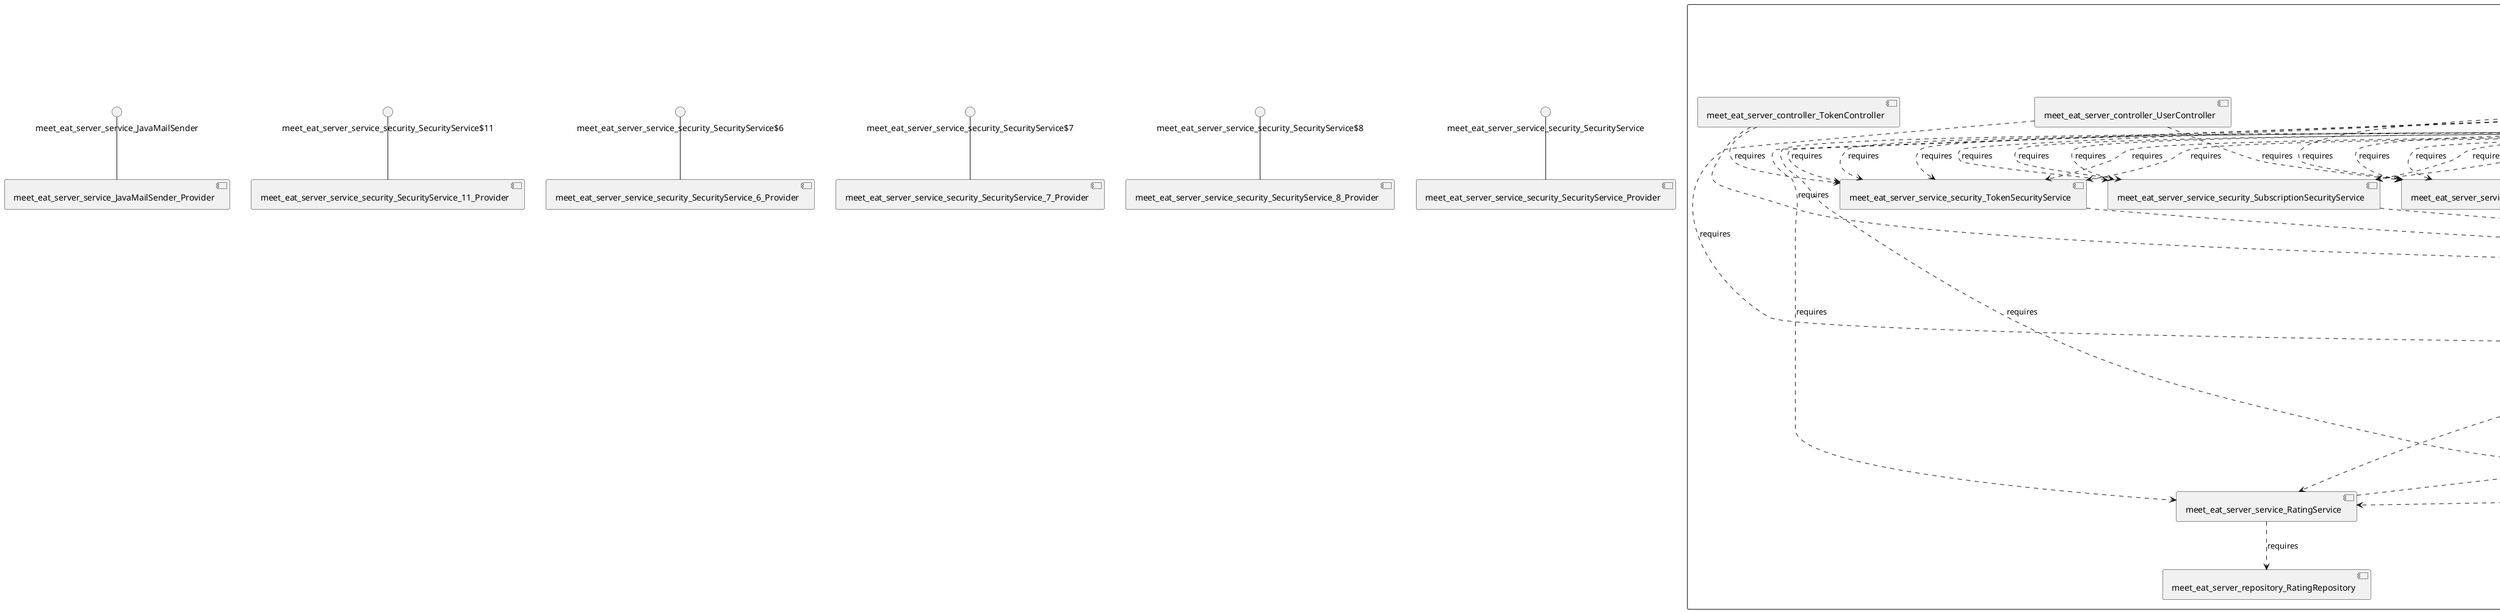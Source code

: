 @startuml
skinparam fixCircleLabelOverlapping true
skinparam componentStyle uml2
component "meet_eat_server\n\n\n\n\n\n" {
[meet_eat_server_controller_UserController]
[meet_eat_server_controller_TagController]
[meet_eat_server_controller_TokenController]
[meet_eat_server_repository_OfferRepository]
[meet_eat_server_controller_ReportController]
[meet_eat_server_service_security_ParticipationSecurityService]
[meet_eat_server_service_security_OfferSecurityService]
[meet_eat_server_service_security_BookmarkSecurityService]
[meet_eat_server_controller_ParticipationController]
[meet_eat_server_service_EmailService]
[meet_eat_server_service_TokenService]
[meet_eat_server_repository_SubscriptionRepository]
[meet_eat_server_service_security_UserSecurityService]
[meet_eat_server_service_UserService]
[meet_eat_server_repository_TokenRepository]
[meet_eat_server_service_security_TagSecurityService]
[meet_eat_server_service_ReportService]
[meet_eat_server_service_RatingService]
[meet_eat_server_service_security_SubscriptionSecurityService]
[meet_eat_server_repository_RatingRepository]
[meet_eat_server_controller_RatingController]
[meet_eat_server_service_security_RatingSecurityService]
[meet_eat_server_service_SubscriptionService]
[meet_eat_server_service_OfferService]
[meet_eat_server_service_security_ReportSecurityService]
[meet_eat_server_service_BookmarkService]
[meet_eat_server_repository_BookmarkRepository]
[meet_eat_server_repository_ParticipationRepository]
[meet_eat_server_service_security_TokenSecurityService]
[meet_eat_server_controller_BookmarkController]
[meet_eat_server_controller_OfferController]
[meet_eat_server_service_TagService]
[meet_eat_server_repository_TagRepository]
[meet_eat_server_service_ParticipationService]
[meet_eat_server_repository_ReportRepository]
[meet_eat_server_controller_SubscriptionController]
[meet_eat_server_repository_UserRepository]
[meet_eat_server_controller_ParticipationController]..>[meet_eat_server_service_security_RatingSecurityService] : requires
[meet_eat_server_controller_ParticipationController]..>[meet_eat_server_service_security_TokenSecurityService] : requires
[meet_eat_server_controller_RatingController]..>[meet_eat_server_service_security_UserSecurityService] : requires
[meet_eat_server_controller_TokenController]..>[meet_eat_server_service_TokenService] : requires
[meet_eat_server_controller_BookmarkController]..>[meet_eat_server_service_security_TagSecurityService] : requires
[meet_eat_server_controller_TagController]..>[meet_eat_server_service_security_TagSecurityService] : requires
[meet_eat_server_controller_TagController]..>[meet_eat_server_service_TagService] : requires
[meet_eat_server_controller_RatingController]..>[meet_eat_server_service_security_TagSecurityService] : requires
[meet_eat_server_service_security_ReportSecurityService]..>[meet_eat_server_service_TokenService] : requires
[meet_eat_server_controller_ReportController]..>[meet_eat_server_service_ReportService] : requires
[meet_eat_server_service_SubscriptionService]..>[meet_eat_server_service_UserService] : requires
[meet_eat_server_controller_SubscriptionController]..>[meet_eat_server_service_security_OfferSecurityService] : requires
[meet_eat_server_controller_BookmarkController]..>[meet_eat_server_service_security_RatingSecurityService] : requires
[meet_eat_server_controller_OfferController]..>[meet_eat_server_service_security_OfferSecurityService] : requires
[meet_eat_server_controller_UserController]..>[meet_eat_server_service_security_UserSecurityService] : requires
[meet_eat_server_controller_BookmarkController]..>[meet_eat_server_service_security_TokenSecurityService] : requires
[meet_eat_server_controller_ReportController]..>[meet_eat_server_service_security_TagSecurityService] : requires
[meet_eat_server_controller_ReportController]..>[meet_eat_server_service_security_SubscriptionSecurityService] : requires
[meet_eat_server_controller_ParticipationController]..>[meet_eat_server_service_security_TagSecurityService] : requires
[meet_eat_server_controller_TokenController]..>[meet_eat_server_service_security_TokenSecurityService] : requires
[meet_eat_server_controller_RatingController]..>[meet_eat_server_service_security_TokenSecurityService] : requires
[meet_eat_server_controller_RatingController]..>[meet_eat_server_service_security_RatingSecurityService] : requires
[meet_eat_server_service_UserService]..>[meet_eat_server_service_RatingService] : requires
[meet_eat_server_controller_BookmarkController]..>[meet_eat_server_service_security_TagSecurityService] : requires
[meet_eat_server_controller_RatingController]..>[meet_eat_server_service_security_TagSecurityService] : requires
[meet_eat_server_service_BookmarkService]..>[meet_eat_server_service_UserService] : requires
[meet_eat_server_service_OfferService]..>[meet_eat_server_service_BookmarkService] : requires
[meet_eat_server_service_security_UserSecurityService]..>[meet_eat_server_service_TokenService] : requires
[meet_eat_server_controller_ParticipationController]..>[meet_eat_server_service_security_UserSecurityService] : requires
[meet_eat_server_controller_SubscriptionController]..>[meet_eat_server_service_security_ParticipationSecurityService] : requires
[meet_eat_server_controller_ReportController]..>[meet_eat_server_service_security_UserSecurityService] : requires
[meet_eat_server_service_UserService]..>[meet_eat_server_service_BookmarkService] : requires
[meet_eat_server_controller_ParticipationController]..>[meet_eat_server_service_ParticipationService] : requires
[meet_eat_server_controller_SubscriptionController]..>[meet_eat_server_service_security_ReportSecurityService] : requires
[meet_eat_server_controller_BookmarkController]..>[meet_eat_server_service_security_UserSecurityService] : requires
[meet_eat_server_controller_UserController]..>[meet_eat_server_service_UserService] : requires
[meet_eat_server_service_OfferService]..>[meet_eat_server_service_UserService] : requires
[meet_eat_server_service_RatingService]..>[meet_eat_server_repository_RatingRepository] : requires
[meet_eat_server_controller_ReportController]..>[meet_eat_server_service_security_RatingSecurityService] : requires
[meet_eat_server_controller_ReportController]..>[meet_eat_server_service_security_TokenSecurityService] : requires
[meet_eat_server_controller_ParticipationController]..>[meet_eat_server_service_security_SubscriptionSecurityService] : requires
[meet_eat_server_controller_SubscriptionController]..>[meet_eat_server_service_security_BookmarkSecurityService] : requires
[meet_eat_server_controller_ReportController]..>[meet_eat_server_service_security_ParticipationSecurityService] : requires
[meet_eat_server_service_security_BookmarkSecurityService]..>[meet_eat_server_service_TokenService] : requires
[meet_eat_server_controller_ParticipationController]..>[meet_eat_server_service_security_TagSecurityService] : requires
[meet_eat_server_controller_BookmarkController]..>[meet_eat_server_service_BookmarkService] : requires
[meet_eat_server_service_OfferService]..>[meet_eat_server_repository_OfferRepository] : requires
[meet_eat_server_controller_BookmarkController]..>[meet_eat_server_service_security_SubscriptionSecurityService] : requires
[meet_eat_server_controller_ReportController]..>[meet_eat_server_service_security_OfferSecurityService] : requires
[meet_eat_server_controller_RatingController]..>[meet_eat_server_service_security_ParticipationSecurityService] : requires
[meet_eat_server_service_SubscriptionService]..>[meet_eat_server_repository_SubscriptionRepository] : requires
[meet_eat_server_controller_SubscriptionController]..>[meet_eat_server_service_security_RatingSecurityService] : requires
[meet_eat_server_service_UserService]..>[meet_eat_server_repository_UserRepository] : requires
[meet_eat_server_controller_RatingController]..>[meet_eat_server_service_security_ReportSecurityService] : requires
[meet_eat_server_controller_SubscriptionController]..>[meet_eat_server_service_security_TokenSecurityService] : requires
[meet_eat_server_controller_SubscriptionController]..>[meet_eat_server_service_security_TagSecurityService] : requires
[meet_eat_server_controller_RatingController]..>[meet_eat_server_service_security_SubscriptionSecurityService] : requires
[meet_eat_server_service_UserService]..>[meet_eat_server_service_TokenService] : requires
[meet_eat_server_controller_RatingController]..>[meet_eat_server_service_security_OfferSecurityService] : requires
[meet_eat_server_service_UserService]..>[meet_eat_server_service_SubscriptionService] : requires
[meet_eat_server_service_OfferService]..>[meet_eat_server_service_ParticipationService] : requires
[meet_eat_server_service_UserService]..>[meet_eat_server_service_ParticipationService] : requires
[meet_eat_server_service_TagService]..>[meet_eat_server_repository_TagRepository] : requires
[meet_eat_server_service_TokenService]..>[meet_eat_server_service_UserService] : requires
[meet_eat_server_service_OfferService]..>[meet_eat_server_service_ReportService] : requires
[meet_eat_server_service_OfferService]..>[meet_eat_server_service_SubscriptionService] : requires
[meet_eat_server_controller_SubscriptionController]..>[meet_eat_server_service_security_TagSecurityService] : requires
[meet_eat_server_controller_BookmarkController]..>[meet_eat_server_service_security_OfferSecurityService] : requires
[meet_eat_server_controller_ParticipationController]..>[meet_eat_server_service_security_ParticipationSecurityService] : requires
[meet_eat_server_controller_ParticipationController]..>[meet_eat_server_service_security_OfferSecurityService] : requires
[meet_eat_server_service_ParticipationService]..>[meet_eat_server_service_OfferService] : requires
[meet_eat_server_controller_ReportController]..>[meet_eat_server_service_security_BookmarkSecurityService] : requires
[meet_eat_server_controller_ReportController]..>[meet_eat_server_service_security_ReportSecurityService] : requires
[meet_eat_server_service_ReportService]..>[meet_eat_server_repository_ReportRepository] : requires
[meet_eat_server_controller_BookmarkController]..>[meet_eat_server_service_security_ParticipationSecurityService] : requires
[meet_eat_server_controller_SubscriptionController]..>[meet_eat_server_service_security_UserSecurityService] : requires
[meet_eat_server_service_security_ParticipationSecurityService]..>[meet_eat_server_service_TokenService] : requires
[meet_eat_server_service_RatingService]..>[meet_eat_server_service_UserService] : requires
[meet_eat_server_service_UserService]..>[meet_eat_server_service_OfferService] : requires
[meet_eat_server_service_security_RatingSecurityService]..>[meet_eat_server_service_TokenService] : requires
[meet_eat_server_controller_RatingController]..>[meet_eat_server_service_security_BookmarkSecurityService] : requires
[meet_eat_server_service_UserService]..>[meet_eat_server_service_ReportService] : requires
[meet_eat_server_controller_BookmarkController]..>[meet_eat_server_service_security_ReportSecurityService] : requires
[meet_eat_server_service_security_TagSecurityService]..>[meet_eat_server_service_TokenService] : requires
[meet_eat_server_service_security_SubscriptionSecurityService]..>[meet_eat_server_service_TokenService] : requires
[meet_eat_server_controller_RatingController]..>[meet_eat_server_service_RatingService] : requires
[meet_eat_server_controller_BookmarkController]..>[meet_eat_server_service_security_BookmarkSecurityService] : requires
[meet_eat_server_controller_ParticipationController]..>[meet_eat_server_service_security_ReportSecurityService] : requires
[meet_eat_server_service_ParticipationService]..>[meet_eat_server_repository_ParticipationRepository] : requires
[meet_eat_server_service_BookmarkService]..>[meet_eat_server_repository_BookmarkRepository] : requires
[meet_eat_server_service_OfferService]..>[meet_eat_server_service_RatingService] : requires
[meet_eat_server_service_TokenService]..>[meet_eat_server_repository_TokenRepository] : requires
[meet_eat_server_service_security_TokenSecurityService]..>[meet_eat_server_service_TokenService] : requires
[meet_eat_server_service_UserService]..>[meet_eat_server_service_EmailService] : requires
[meet_eat_server_controller_ParticipationController]..>[meet_eat_server_service_security_BookmarkSecurityService] : requires
[meet_eat_server_controller_OfferController]..>[meet_eat_server_service_OfferService] : requires
[meet_eat_server_controller_SubscriptionController]..>[meet_eat_server_service_SubscriptionService] : requires
[meet_eat_server_controller_SubscriptionController]..>[meet_eat_server_service_security_SubscriptionSecurityService] : requires
[meet_eat_server_controller_ReportController]..>[meet_eat_server_service_security_TagSecurityService] : requires
[meet_eat_server_service_security_OfferSecurityService]..>[meet_eat_server_service_TokenService] : requires
}
interface "meet_eat_server_service_JavaMailSender" as interface.meet_eat_server_service_JavaMailSender
interface.meet_eat_server_service_JavaMailSender--[meet_eat_server_service_JavaMailSender_Provider]
interface "meet_eat_server_service_security_SecurityService$11" as interface.meet_eat_server_service_security_SecurityService_11
interface.meet_eat_server_service_security_SecurityService_11--[meet_eat_server_service_security_SecurityService_11_Provider]
interface "meet_eat_server_service_security_SecurityService$6" as interface.meet_eat_server_service_security_SecurityService_6
interface.meet_eat_server_service_security_SecurityService_6--[meet_eat_server_service_security_SecurityService_6_Provider]
interface "meet_eat_server_service_security_SecurityService$7" as interface.meet_eat_server_service_security_SecurityService_7
interface.meet_eat_server_service_security_SecurityService_7--[meet_eat_server_service_security_SecurityService_7_Provider]
interface "meet_eat_server_service_security_SecurityService$8" as interface.meet_eat_server_service_security_SecurityService_8
interface.meet_eat_server_service_security_SecurityService_8--[meet_eat_server_service_security_SecurityService_8_Provider]
interface "meet_eat_server_service_security_SecurityService" as interface.meet_eat_server_service_security_SecurityService
interface.meet_eat_server_service_security_SecurityService--[meet_eat_server_service_security_SecurityService_Provider]

@enduml
